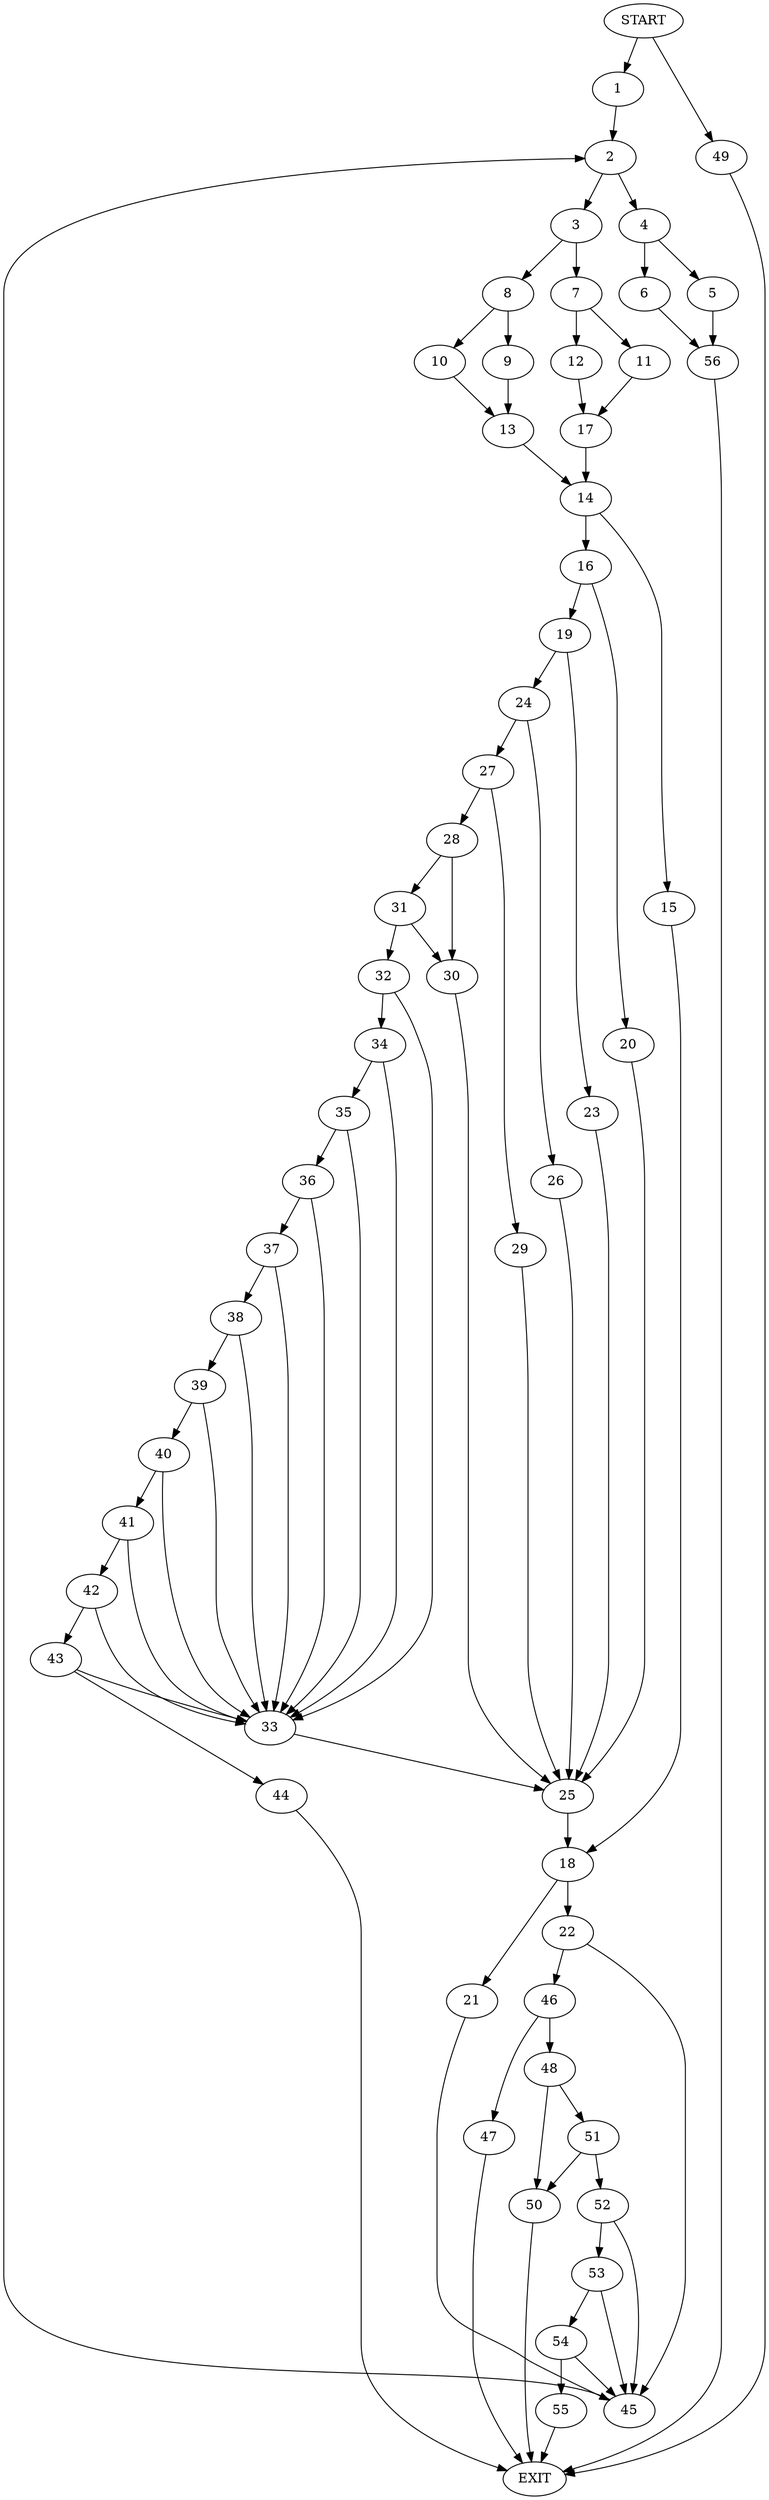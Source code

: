 digraph {
0 [label="START"]
57 [label="EXIT"]
0 -> 1
1 -> 2
2 -> 3
2 -> 4
4 -> 5
4 -> 6
3 -> 7
3 -> 8
8 -> 9
8 -> 10
7 -> 11
7 -> 12
10 -> 13
9 -> 13
13 -> 14
14 -> 15
14 -> 16
11 -> 17
12 -> 17
17 -> 14
15 -> 18
16 -> 19
16 -> 20
18 -> 21
18 -> 22
19 -> 23
19 -> 24
20 -> 25
25 -> 18
23 -> 25
24 -> 26
24 -> 27
27 -> 28
27 -> 29
26 -> 25
29 -> 25
28 -> 30
28 -> 31
30 -> 25
31 -> 30
31 -> 32
32 -> 33
32 -> 34
34 -> 33
34 -> 35
33 -> 25
35 -> 36
35 -> 33
36 -> 37
36 -> 33
37 -> 33
37 -> 38
38 -> 39
38 -> 33
39 -> 33
39 -> 40
40 -> 33
40 -> 41
41 -> 33
41 -> 42
42 -> 33
42 -> 43
43 -> 44
43 -> 33
44 -> 57
21 -> 45
22 -> 45
22 -> 46
45 -> 2
46 -> 47
46 -> 48
0 -> 49
49 -> 57
48 -> 50
48 -> 51
47 -> 57
51 -> 52
51 -> 50
50 -> 57
52 -> 53
52 -> 45
53 -> 54
53 -> 45
54 -> 55
54 -> 45
55 -> 57
6 -> 56
5 -> 56
56 -> 57
}

